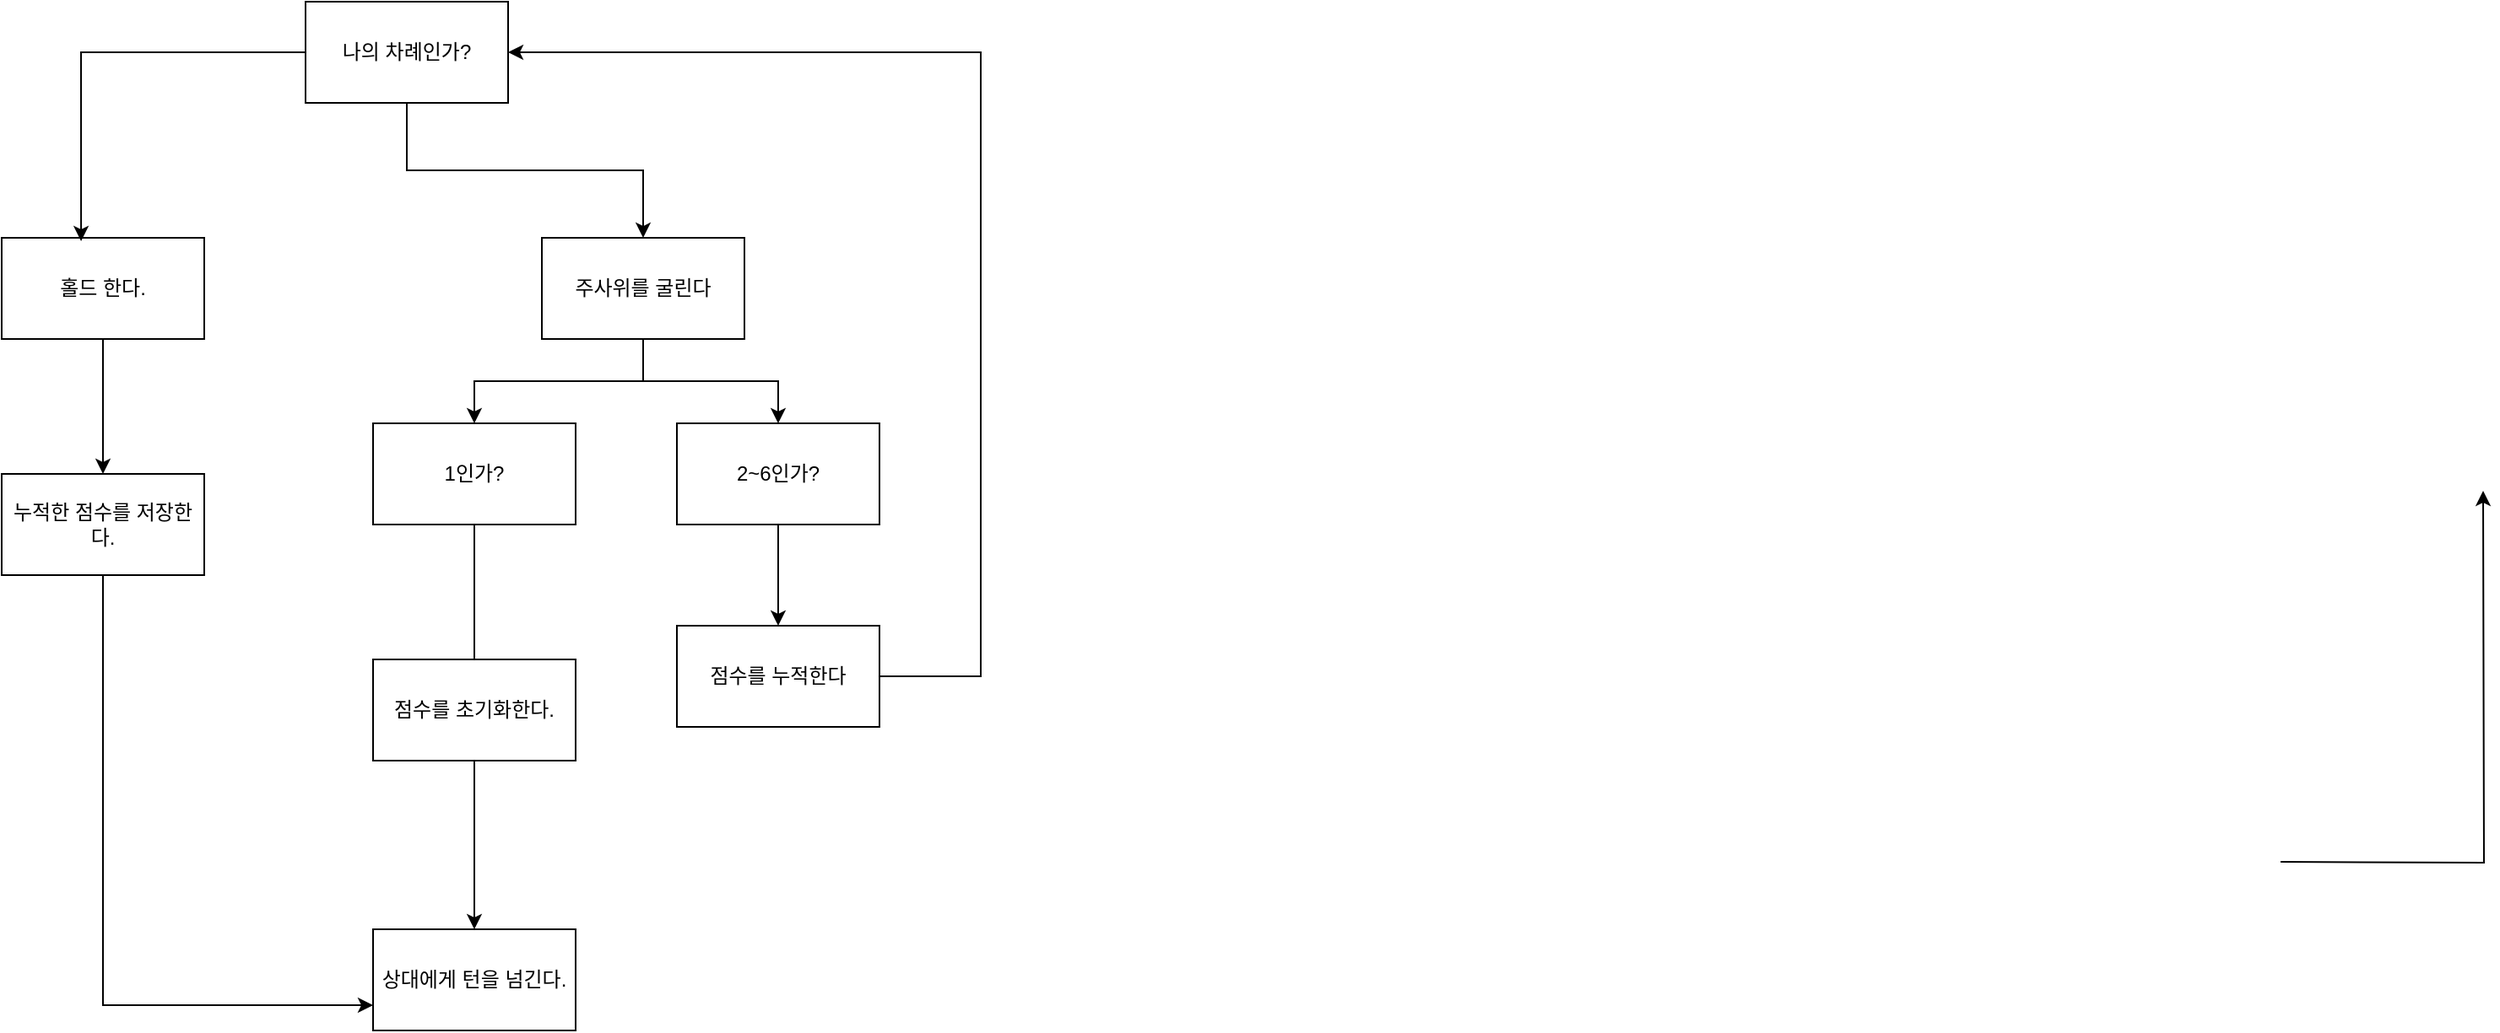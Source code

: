 <mxfile version="20.2.3" type="device"><diagram id="0C6MPCx32IfWbHGuGLin" name="페이지-1"><mxGraphModel dx="1422" dy="794" grid="1" gridSize="10" guides="1" tooltips="1" connect="1" arrows="1" fold="1" page="1" pageScale="1" pageWidth="827" pageHeight="1169" math="0" shadow="0"><root><mxCell id="0"/><mxCell id="1" parent="0"/><mxCell id="eLVixiLCIhx-AspeNUif-7" value="" style="edgeStyle=orthogonalEdgeStyle;rounded=0;orthogonalLoop=1;jettySize=auto;html=1;" edge="1" parent="1" source="eLVixiLCIhx-AspeNUif-1" target="eLVixiLCIhx-AspeNUif-6"><mxGeometry relative="1" as="geometry"/></mxCell><mxCell id="eLVixiLCIhx-AspeNUif-9" value="" style="edgeStyle=orthogonalEdgeStyle;rounded=0;orthogonalLoop=1;jettySize=auto;html=1;" edge="1" parent="1" source="eLVixiLCIhx-AspeNUif-1" target="eLVixiLCIhx-AspeNUif-8"><mxGeometry relative="1" as="geometry"/></mxCell><mxCell id="eLVixiLCIhx-AspeNUif-1" value="주사위를 굴린다" style="rounded=0;whiteSpace=wrap;html=1;" vertex="1" parent="1"><mxGeometry x="480" y="240" width="120" height="60" as="geometry"/></mxCell><mxCell id="eLVixiLCIhx-AspeNUif-11" value="" style="edgeStyle=orthogonalEdgeStyle;rounded=0;orthogonalLoop=1;jettySize=auto;html=1;" edge="1" parent="1" source="eLVixiLCIhx-AspeNUif-6" target="eLVixiLCIhx-AspeNUif-10"><mxGeometry relative="1" as="geometry"/></mxCell><mxCell id="eLVixiLCIhx-AspeNUif-6" value="2~6인가?" style="whiteSpace=wrap;html=1;rounded=0;" vertex="1" parent="1"><mxGeometry x="560" y="350" width="120" height="60" as="geometry"/></mxCell><mxCell id="eLVixiLCIhx-AspeNUif-22" value="" style="edgeStyle=orthogonalEdgeStyle;rounded=0;orthogonalLoop=1;jettySize=auto;html=1;startArrow=none;" edge="1" parent="1" source="eLVixiLCIhx-AspeNUif-31" target="eLVixiLCIhx-AspeNUif-21"><mxGeometry relative="1" as="geometry"/></mxCell><mxCell id="eLVixiLCIhx-AspeNUif-8" value="1인가?" style="whiteSpace=wrap;html=1;rounded=0;" vertex="1" parent="1"><mxGeometry x="380" y="350" width="120" height="60" as="geometry"/></mxCell><mxCell id="eLVixiLCIhx-AspeNUif-13" value="" style="edgeStyle=orthogonalEdgeStyle;rounded=0;orthogonalLoop=1;jettySize=auto;html=1;" edge="1" parent="1"><mxGeometry relative="1" as="geometry"><mxPoint x="1510" y="610" as="sourcePoint"/><mxPoint x="1630" y="390" as="targetPoint"/></mxGeometry></mxCell><mxCell id="eLVixiLCIhx-AspeNUif-16" style="rounded=0;orthogonalLoop=1;jettySize=auto;html=1;exitX=1;exitY=0.5;exitDx=0;exitDy=0;edgeStyle=orthogonalEdgeStyle;entryX=1;entryY=0.5;entryDx=0;entryDy=0;" edge="1" parent="1" source="eLVixiLCIhx-AspeNUif-10" target="eLVixiLCIhx-AspeNUif-24"><mxGeometry relative="1" as="geometry"><mxPoint x="700" y="110" as="targetPoint"/><Array as="points"><mxPoint x="740" y="500"/><mxPoint x="740" y="130"/></Array></mxGeometry></mxCell><mxCell id="eLVixiLCIhx-AspeNUif-10" value="점수를 누적한다" style="whiteSpace=wrap;html=1;rounded=0;" vertex="1" parent="1"><mxGeometry x="560" y="470" width="120" height="60" as="geometry"/></mxCell><mxCell id="eLVixiLCIhx-AspeNUif-21" value="상대에게 턴을 넘긴다." style="whiteSpace=wrap;html=1;rounded=0;" vertex="1" parent="1"><mxGeometry x="380" y="650" width="120" height="60" as="geometry"/></mxCell><mxCell id="eLVixiLCIhx-AspeNUif-28" value="" style="edgeStyle=orthogonalEdgeStyle;rounded=0;orthogonalLoop=1;jettySize=auto;html=1;" edge="1" parent="1" source="eLVixiLCIhx-AspeNUif-23" target="eLVixiLCIhx-AspeNUif-27"><mxGeometry relative="1" as="geometry"/></mxCell><mxCell id="eLVixiLCIhx-AspeNUif-23" value="홀드 한다." style="rounded=0;whiteSpace=wrap;html=1;" vertex="1" parent="1"><mxGeometry x="160" y="240" width="120" height="60" as="geometry"/></mxCell><mxCell id="eLVixiLCIhx-AspeNUif-25" style="edgeStyle=orthogonalEdgeStyle;rounded=0;orthogonalLoop=1;jettySize=auto;html=1;exitX=0;exitY=0.5;exitDx=0;exitDy=0;entryX=0.392;entryY=0.033;entryDx=0;entryDy=0;entryPerimeter=0;" edge="1" parent="1" source="eLVixiLCIhx-AspeNUif-24" target="eLVixiLCIhx-AspeNUif-23"><mxGeometry relative="1" as="geometry"><mxPoint x="210" y="130" as="targetPoint"/></mxGeometry></mxCell><mxCell id="eLVixiLCIhx-AspeNUif-30" style="edgeStyle=orthogonalEdgeStyle;rounded=0;orthogonalLoop=1;jettySize=auto;html=1;exitX=0.5;exitY=1;exitDx=0;exitDy=0;" edge="1" parent="1" source="eLVixiLCIhx-AspeNUif-24" target="eLVixiLCIhx-AspeNUif-1"><mxGeometry relative="1" as="geometry"/></mxCell><mxCell id="eLVixiLCIhx-AspeNUif-24" value="나의 차례인가?" style="rounded=0;whiteSpace=wrap;html=1;" vertex="1" parent="1"><mxGeometry x="340" y="100" width="120" height="60" as="geometry"/></mxCell><mxCell id="eLVixiLCIhx-AspeNUif-29" style="edgeStyle=orthogonalEdgeStyle;rounded=0;orthogonalLoop=1;jettySize=auto;html=1;exitX=0.5;exitY=1;exitDx=0;exitDy=0;entryX=0;entryY=0.75;entryDx=0;entryDy=0;" edge="1" parent="1" source="eLVixiLCIhx-AspeNUif-27" target="eLVixiLCIhx-AspeNUif-21"><mxGeometry relative="1" as="geometry"><mxPoint x="220" y="520" as="targetPoint"/></mxGeometry></mxCell><mxCell id="eLVixiLCIhx-AspeNUif-27" value="누적한 점수를 저장한다." style="rounded=0;whiteSpace=wrap;html=1;" vertex="1" parent="1"><mxGeometry x="160" y="380" width="120" height="60" as="geometry"/></mxCell><mxCell id="eLVixiLCIhx-AspeNUif-31" value="점수를 초기화한다." style="rounded=0;whiteSpace=wrap;html=1;" vertex="1" parent="1"><mxGeometry x="380" y="490" width="120" height="60" as="geometry"/></mxCell><mxCell id="eLVixiLCIhx-AspeNUif-32" value="" style="edgeStyle=orthogonalEdgeStyle;rounded=0;orthogonalLoop=1;jettySize=auto;html=1;endArrow=none;" edge="1" parent="1" source="eLVixiLCIhx-AspeNUif-8" target="eLVixiLCIhx-AspeNUif-31"><mxGeometry relative="1" as="geometry"><mxPoint x="440" y="410" as="sourcePoint"/><mxPoint x="440" y="650" as="targetPoint"/></mxGeometry></mxCell></root></mxGraphModel></diagram></mxfile>